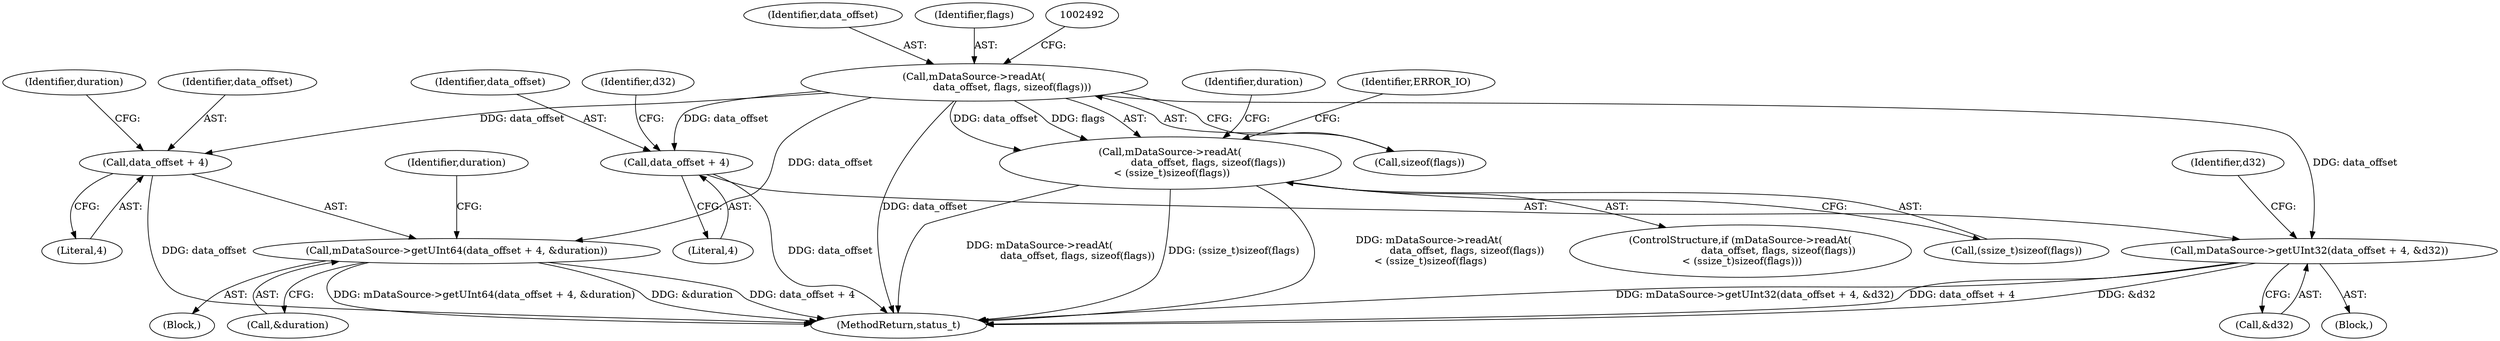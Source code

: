 digraph "0_Android_2674a7218eaa3c87f2ee26d26da5b9170e10f859@API" {
"1002486" [label="(Call,mDataSource->readAt(\n                        data_offset, flags, sizeof(flags)))"];
"1002485" [label="(Call,mDataSource->readAt(\n                        data_offset, flags, sizeof(flags))\n < (ssize_t)sizeof(flags))"];
"1002516" [label="(Call,mDataSource->getUInt64(data_offset + 4, &duration))"];
"1002517" [label="(Call,data_offset + 4)"];
"1002539" [label="(Call,mDataSource->getUInt32(data_offset + 4, &d32))"];
"1002540" [label="(Call,data_offset + 4)"];
"1002547" [label="(Identifier,d32)"];
"1002487" [label="(Identifier,data_offset)"];
"1002542" [label="(Literal,4)"];
"1002927" [label="(MethodReturn,status_t)"];
"1002524" [label="(Identifier,duration)"];
"1002539" [label="(Call,mDataSource->getUInt32(data_offset + 4, &d32))"];
"1002540" [label="(Call,data_offset + 4)"];
"1002519" [label="(Literal,4)"];
"1002541" [label="(Identifier,data_offset)"];
"1002508" [label="(Block,)"];
"1002516" [label="(Call,mDataSource->getUInt64(data_offset + 4, &duration))"];
"1002517" [label="(Call,data_offset + 4)"];
"1002489" [label="(Call,sizeof(flags))"];
"1002521" [label="(Identifier,duration)"];
"1002486" [label="(Call,mDataSource->readAt(\n                        data_offset, flags, sizeof(flags)))"];
"1002497" [label="(Identifier,ERROR_IO)"];
"1002544" [label="(Identifier,d32)"];
"1002543" [label="(Call,&d32)"];
"1002537" [label="(Block,)"];
"1002488" [label="(Identifier,flags)"];
"1002520" [label="(Call,&duration)"];
"1002518" [label="(Identifier,data_offset)"];
"1002485" [label="(Call,mDataSource->readAt(\n                        data_offset, flags, sizeof(flags))\n < (ssize_t)sizeof(flags))"];
"1002484" [label="(ControlStructure,if (mDataSource->readAt(\n                        data_offset, flags, sizeof(flags))\n < (ssize_t)sizeof(flags)))"];
"1002500" [label="(Identifier,duration)"];
"1002491" [label="(Call,(ssize_t)sizeof(flags))"];
"1002486" -> "1002485"  [label="AST: "];
"1002486" -> "1002489"  [label="CFG: "];
"1002487" -> "1002486"  [label="AST: "];
"1002488" -> "1002486"  [label="AST: "];
"1002489" -> "1002486"  [label="AST: "];
"1002492" -> "1002486"  [label="CFG: "];
"1002486" -> "1002927"  [label="DDG: data_offset"];
"1002486" -> "1002485"  [label="DDG: data_offset"];
"1002486" -> "1002485"  [label="DDG: flags"];
"1002486" -> "1002516"  [label="DDG: data_offset"];
"1002486" -> "1002517"  [label="DDG: data_offset"];
"1002486" -> "1002539"  [label="DDG: data_offset"];
"1002486" -> "1002540"  [label="DDG: data_offset"];
"1002485" -> "1002484"  [label="AST: "];
"1002485" -> "1002491"  [label="CFG: "];
"1002491" -> "1002485"  [label="AST: "];
"1002497" -> "1002485"  [label="CFG: "];
"1002500" -> "1002485"  [label="CFG: "];
"1002485" -> "1002927"  [label="DDG: mDataSource->readAt(\n                        data_offset, flags, sizeof(flags))\n < (ssize_t)sizeof(flags)"];
"1002485" -> "1002927"  [label="DDG: mDataSource->readAt(\n                        data_offset, flags, sizeof(flags))"];
"1002485" -> "1002927"  [label="DDG: (ssize_t)sizeof(flags)"];
"1002516" -> "1002508"  [label="AST: "];
"1002516" -> "1002520"  [label="CFG: "];
"1002517" -> "1002516"  [label="AST: "];
"1002520" -> "1002516"  [label="AST: "];
"1002524" -> "1002516"  [label="CFG: "];
"1002516" -> "1002927"  [label="DDG: mDataSource->getUInt64(data_offset + 4, &duration)"];
"1002516" -> "1002927"  [label="DDG: &duration"];
"1002516" -> "1002927"  [label="DDG: data_offset + 4"];
"1002517" -> "1002519"  [label="CFG: "];
"1002518" -> "1002517"  [label="AST: "];
"1002519" -> "1002517"  [label="AST: "];
"1002521" -> "1002517"  [label="CFG: "];
"1002517" -> "1002927"  [label="DDG: data_offset"];
"1002539" -> "1002537"  [label="AST: "];
"1002539" -> "1002543"  [label="CFG: "];
"1002540" -> "1002539"  [label="AST: "];
"1002543" -> "1002539"  [label="AST: "];
"1002547" -> "1002539"  [label="CFG: "];
"1002539" -> "1002927"  [label="DDG: &d32"];
"1002539" -> "1002927"  [label="DDG: mDataSource->getUInt32(data_offset + 4, &d32)"];
"1002539" -> "1002927"  [label="DDG: data_offset + 4"];
"1002540" -> "1002542"  [label="CFG: "];
"1002541" -> "1002540"  [label="AST: "];
"1002542" -> "1002540"  [label="AST: "];
"1002544" -> "1002540"  [label="CFG: "];
"1002540" -> "1002927"  [label="DDG: data_offset"];
}
